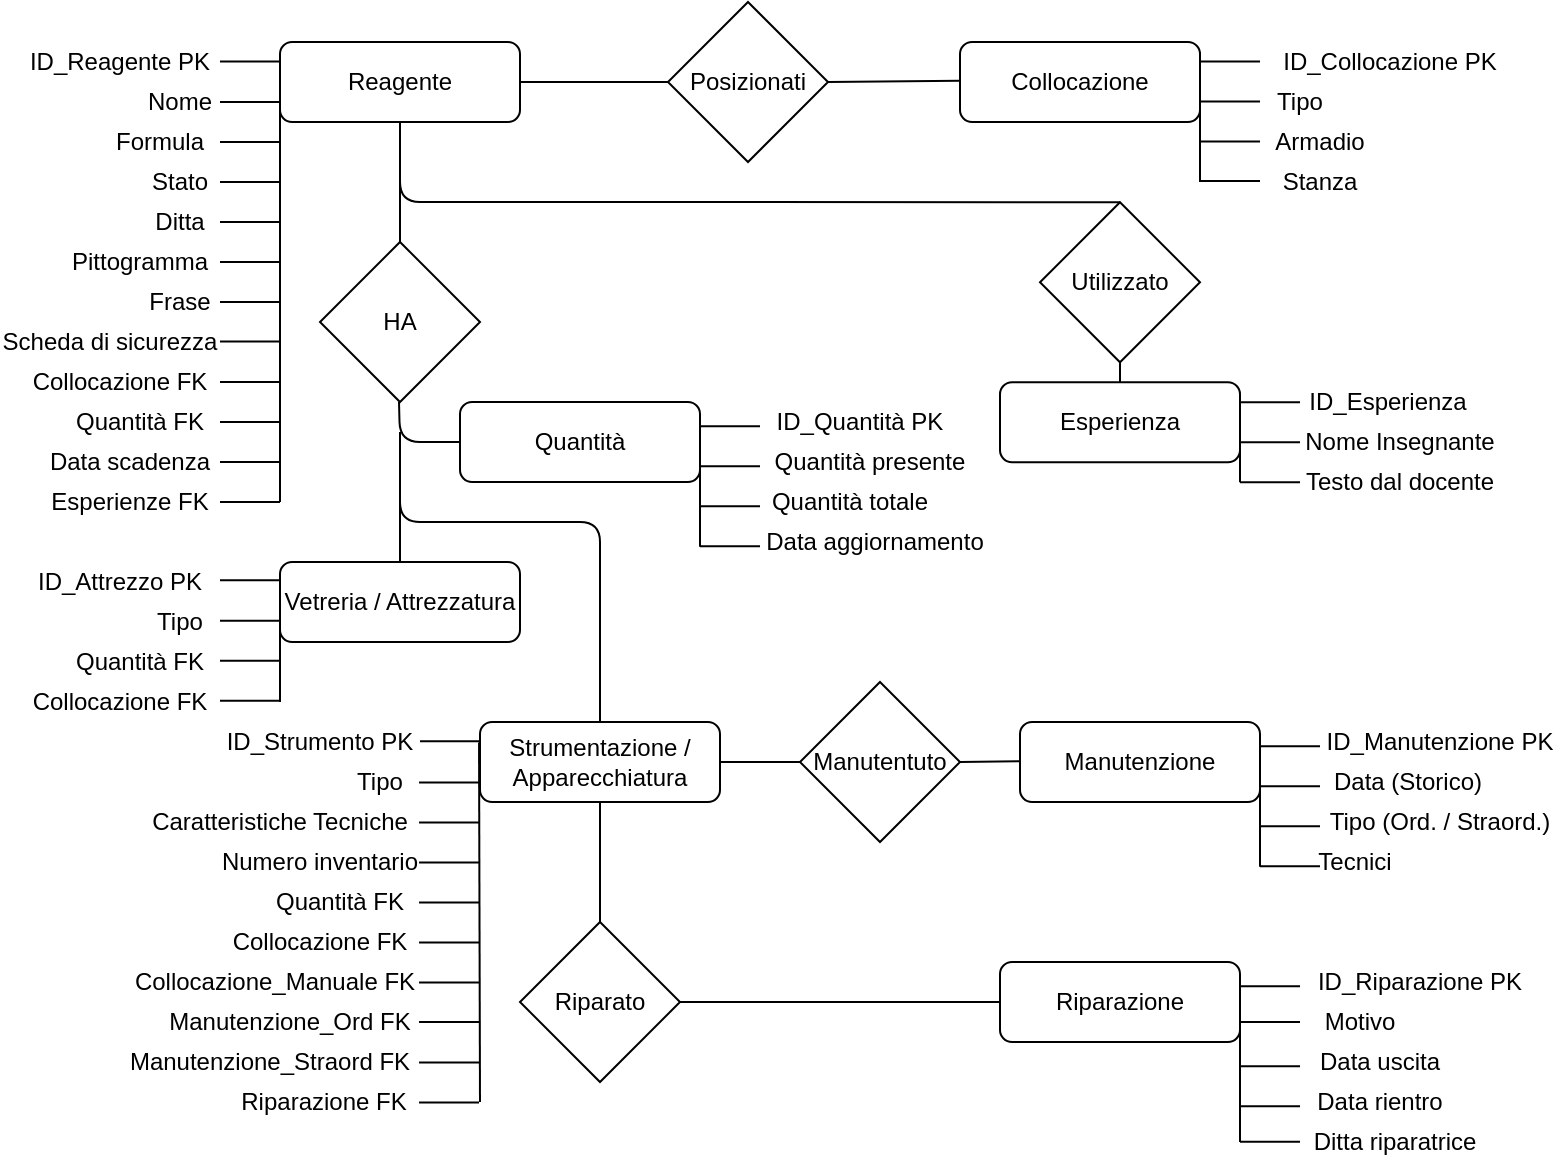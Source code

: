 <mxfile version="12.8.2" type="github">
  <diagram id="C5RBs43oDa-KdzZeNtuy" name="Page-1">
    <mxGraphModel dx="1185" dy="662" grid="1" gridSize="10" guides="1" tooltips="1" connect="1" arrows="1" fold="1" page="1" pageScale="1" pageWidth="827" pageHeight="1169" math="0" shadow="0">
      <root>
        <mxCell id="WIyWlLk6GJQsqaUBKTNV-0" />
        <mxCell id="WIyWlLk6GJQsqaUBKTNV-1" parent="WIyWlLk6GJQsqaUBKTNV-0" />
        <mxCell id="WIyWlLk6GJQsqaUBKTNV-3" value="Reagente" style="rounded=1;whiteSpace=wrap;html=1;fontSize=12;glass=0;strokeWidth=1;shadow=0;" parent="WIyWlLk6GJQsqaUBKTNV-1" vertex="1">
          <mxGeometry x="180" y="80" width="120" height="40" as="geometry" />
        </mxCell>
        <mxCell id="skLpnSM7gTjxSSLcL_gk-0" value="" style="endArrow=none;html=1;" edge="1" parent="WIyWlLk6GJQsqaUBKTNV-1">
          <mxGeometry width="50" height="50" relative="1" as="geometry">
            <mxPoint x="180" y="310" as="sourcePoint" />
            <mxPoint x="180" y="90" as="targetPoint" />
          </mxGeometry>
        </mxCell>
        <mxCell id="skLpnSM7gTjxSSLcL_gk-1" value="" style="endArrow=none;html=1;" edge="1" parent="WIyWlLk6GJQsqaUBKTNV-1">
          <mxGeometry width="50" height="50" relative="1" as="geometry">
            <mxPoint x="150" y="89.71" as="sourcePoint" />
            <mxPoint x="180" y="89.71" as="targetPoint" />
          </mxGeometry>
        </mxCell>
        <mxCell id="skLpnSM7gTjxSSLcL_gk-2" value="ID_Reagente PK" style="text;html=1;strokeColor=none;fillColor=none;align=center;verticalAlign=middle;whiteSpace=wrap;rounded=0;" vertex="1" parent="WIyWlLk6GJQsqaUBKTNV-1">
          <mxGeometry x="50" y="80" width="100" height="20" as="geometry" />
        </mxCell>
        <mxCell id="skLpnSM7gTjxSSLcL_gk-3" value="" style="endArrow=none;html=1;" edge="1" parent="WIyWlLk6GJQsqaUBKTNV-1">
          <mxGeometry width="50" height="50" relative="1" as="geometry">
            <mxPoint x="150" y="110.0" as="sourcePoint" />
            <mxPoint x="180" y="110.0" as="targetPoint" />
          </mxGeometry>
        </mxCell>
        <mxCell id="skLpnSM7gTjxSSLcL_gk-5" value="Nome" style="text;html=1;strokeColor=none;fillColor=none;align=center;verticalAlign=middle;whiteSpace=wrap;rounded=0;" vertex="1" parent="WIyWlLk6GJQsqaUBKTNV-1">
          <mxGeometry x="110" y="100" width="40" height="20" as="geometry" />
        </mxCell>
        <mxCell id="skLpnSM7gTjxSSLcL_gk-6" value="" style="endArrow=none;html=1;" edge="1" parent="WIyWlLk6GJQsqaUBKTNV-1">
          <mxGeometry width="50" height="50" relative="1" as="geometry">
            <mxPoint x="150" y="130" as="sourcePoint" />
            <mxPoint x="180" y="130" as="targetPoint" />
          </mxGeometry>
        </mxCell>
        <mxCell id="skLpnSM7gTjxSSLcL_gk-7" value="" style="endArrow=none;html=1;" edge="1" parent="WIyWlLk6GJQsqaUBKTNV-1">
          <mxGeometry width="50" height="50" relative="1" as="geometry">
            <mxPoint x="150" y="150" as="sourcePoint" />
            <mxPoint x="180" y="150" as="targetPoint" />
          </mxGeometry>
        </mxCell>
        <mxCell id="skLpnSM7gTjxSSLcL_gk-8" value="" style="endArrow=none;html=1;" edge="1" parent="WIyWlLk6GJQsqaUBKTNV-1">
          <mxGeometry width="50" height="50" relative="1" as="geometry">
            <mxPoint x="150" y="170" as="sourcePoint" />
            <mxPoint x="180" y="170" as="targetPoint" />
          </mxGeometry>
        </mxCell>
        <mxCell id="skLpnSM7gTjxSSLcL_gk-9" value="" style="endArrow=none;html=1;" edge="1" parent="WIyWlLk6GJQsqaUBKTNV-1">
          <mxGeometry width="50" height="50" relative="1" as="geometry">
            <mxPoint x="150" y="190" as="sourcePoint" />
            <mxPoint x="180" y="190" as="targetPoint" />
          </mxGeometry>
        </mxCell>
        <mxCell id="skLpnSM7gTjxSSLcL_gk-10" value="" style="endArrow=none;html=1;" edge="1" parent="WIyWlLk6GJQsqaUBKTNV-1">
          <mxGeometry width="50" height="50" relative="1" as="geometry">
            <mxPoint x="150" y="210" as="sourcePoint" />
            <mxPoint x="180" y="210" as="targetPoint" />
          </mxGeometry>
        </mxCell>
        <mxCell id="skLpnSM7gTjxSSLcL_gk-11" value="Formula" style="text;html=1;strokeColor=none;fillColor=none;align=center;verticalAlign=middle;whiteSpace=wrap;rounded=0;" vertex="1" parent="WIyWlLk6GJQsqaUBKTNV-1">
          <mxGeometry x="100" y="120" width="40" height="20" as="geometry" />
        </mxCell>
        <mxCell id="skLpnSM7gTjxSSLcL_gk-12" value="Stato" style="text;html=1;strokeColor=none;fillColor=none;align=center;verticalAlign=middle;whiteSpace=wrap;rounded=0;" vertex="1" parent="WIyWlLk6GJQsqaUBKTNV-1">
          <mxGeometry x="110" y="140" width="40" height="20" as="geometry" />
        </mxCell>
        <mxCell id="skLpnSM7gTjxSSLcL_gk-13" value="Ditta" style="text;html=1;strokeColor=none;fillColor=none;align=center;verticalAlign=middle;whiteSpace=wrap;rounded=0;" vertex="1" parent="WIyWlLk6GJQsqaUBKTNV-1">
          <mxGeometry x="110" y="160" width="40" height="20" as="geometry" />
        </mxCell>
        <mxCell id="skLpnSM7gTjxSSLcL_gk-14" value="Pittogramma" style="text;html=1;strokeColor=none;fillColor=none;align=center;verticalAlign=middle;whiteSpace=wrap;rounded=0;" vertex="1" parent="WIyWlLk6GJQsqaUBKTNV-1">
          <mxGeometry x="90" y="180" width="40" height="20" as="geometry" />
        </mxCell>
        <mxCell id="skLpnSM7gTjxSSLcL_gk-15" value="Frase" style="text;html=1;strokeColor=none;fillColor=none;align=center;verticalAlign=middle;whiteSpace=wrap;rounded=0;" vertex="1" parent="WIyWlLk6GJQsqaUBKTNV-1">
          <mxGeometry x="110" y="200" width="40" height="20" as="geometry" />
        </mxCell>
        <mxCell id="skLpnSM7gTjxSSLcL_gk-16" value="Scheda di sicurezza" style="text;html=1;strokeColor=none;fillColor=none;align=center;verticalAlign=middle;whiteSpace=wrap;rounded=0;" vertex="1" parent="WIyWlLk6GJQsqaUBKTNV-1">
          <mxGeometry x="40" y="220" width="110" height="20" as="geometry" />
        </mxCell>
        <mxCell id="skLpnSM7gTjxSSLcL_gk-17" value="" style="endArrow=none;html=1;" edge="1" parent="WIyWlLk6GJQsqaUBKTNV-1">
          <mxGeometry width="50" height="50" relative="1" as="geometry">
            <mxPoint x="150" y="229.71" as="sourcePoint" />
            <mxPoint x="180" y="229.71" as="targetPoint" />
          </mxGeometry>
        </mxCell>
        <mxCell id="skLpnSM7gTjxSSLcL_gk-18" value="" style="endArrow=none;html=1;" edge="1" parent="WIyWlLk6GJQsqaUBKTNV-1">
          <mxGeometry width="50" height="50" relative="1" as="geometry">
            <mxPoint x="150" y="250" as="sourcePoint" />
            <mxPoint x="180" y="250" as="targetPoint" />
          </mxGeometry>
        </mxCell>
        <mxCell id="skLpnSM7gTjxSSLcL_gk-19" value="" style="endArrow=none;html=1;" edge="1" parent="WIyWlLk6GJQsqaUBKTNV-1">
          <mxGeometry width="50" height="50" relative="1" as="geometry">
            <mxPoint x="150" y="270" as="sourcePoint" />
            <mxPoint x="180" y="270" as="targetPoint" />
          </mxGeometry>
        </mxCell>
        <mxCell id="skLpnSM7gTjxSSLcL_gk-20" value="" style="endArrow=none;html=1;" edge="1" parent="WIyWlLk6GJQsqaUBKTNV-1">
          <mxGeometry width="50" height="50" relative="1" as="geometry">
            <mxPoint x="150" y="290" as="sourcePoint" />
            <mxPoint x="180" y="290" as="targetPoint" />
          </mxGeometry>
        </mxCell>
        <mxCell id="skLpnSM7gTjxSSLcL_gk-21" value="" style="endArrow=none;html=1;" edge="1" parent="WIyWlLk6GJQsqaUBKTNV-1">
          <mxGeometry width="50" height="50" relative="1" as="geometry">
            <mxPoint x="150" y="310" as="sourcePoint" />
            <mxPoint x="180" y="310" as="targetPoint" />
          </mxGeometry>
        </mxCell>
        <mxCell id="skLpnSM7gTjxSSLcL_gk-22" value="Collocazione FK" style="text;html=1;strokeColor=none;fillColor=none;align=center;verticalAlign=middle;whiteSpace=wrap;rounded=0;" vertex="1" parent="WIyWlLk6GJQsqaUBKTNV-1">
          <mxGeometry x="55" y="240" width="90" height="20" as="geometry" />
        </mxCell>
        <mxCell id="skLpnSM7gTjxSSLcL_gk-23" value="Quantità FK" style="text;html=1;strokeColor=none;fillColor=none;align=center;verticalAlign=middle;whiteSpace=wrap;rounded=0;" vertex="1" parent="WIyWlLk6GJQsqaUBKTNV-1">
          <mxGeometry x="75" y="260" width="70" height="20" as="geometry" />
        </mxCell>
        <mxCell id="skLpnSM7gTjxSSLcL_gk-24" value="Data scadenza" style="text;html=1;strokeColor=none;fillColor=none;align=center;verticalAlign=middle;whiteSpace=wrap;rounded=0;" vertex="1" parent="WIyWlLk6GJQsqaUBKTNV-1">
          <mxGeometry x="60" y="280" width="90" height="20" as="geometry" />
        </mxCell>
        <mxCell id="skLpnSM7gTjxSSLcL_gk-25" value="Esperienze FK" style="text;html=1;strokeColor=none;fillColor=none;align=center;verticalAlign=middle;whiteSpace=wrap;rounded=0;" vertex="1" parent="WIyWlLk6GJQsqaUBKTNV-1">
          <mxGeometry x="60" y="300" width="90" height="20" as="geometry" />
        </mxCell>
        <mxCell id="skLpnSM7gTjxSSLcL_gk-26" value="Collocazione" style="rounded=1;whiteSpace=wrap;html=1;fontSize=12;glass=0;strokeWidth=1;shadow=0;" vertex="1" parent="WIyWlLk6GJQsqaUBKTNV-1">
          <mxGeometry x="520" y="80" width="120" height="40" as="geometry" />
        </mxCell>
        <mxCell id="skLpnSM7gTjxSSLcL_gk-27" value="" style="endArrow=none;html=1;" edge="1" parent="WIyWlLk6GJQsqaUBKTNV-1">
          <mxGeometry width="50" height="50" relative="1" as="geometry">
            <mxPoint x="640" y="89.71" as="sourcePoint" />
            <mxPoint x="670" y="89.71" as="targetPoint" />
          </mxGeometry>
        </mxCell>
        <mxCell id="skLpnSM7gTjxSSLcL_gk-28" value="" style="endArrow=none;html=1;" edge="1" parent="WIyWlLk6GJQsqaUBKTNV-1">
          <mxGeometry width="50" height="50" relative="1" as="geometry">
            <mxPoint x="640" y="109.71" as="sourcePoint" />
            <mxPoint x="670" y="109.71" as="targetPoint" />
          </mxGeometry>
        </mxCell>
        <mxCell id="skLpnSM7gTjxSSLcL_gk-29" value="" style="endArrow=none;html=1;" edge="1" parent="WIyWlLk6GJQsqaUBKTNV-1">
          <mxGeometry width="50" height="50" relative="1" as="geometry">
            <mxPoint x="640" y="129.71" as="sourcePoint" />
            <mxPoint x="670" y="129.71" as="targetPoint" />
          </mxGeometry>
        </mxCell>
        <mxCell id="skLpnSM7gTjxSSLcL_gk-30" value="" style="endArrow=none;html=1;" edge="1" parent="WIyWlLk6GJQsqaUBKTNV-1">
          <mxGeometry width="50" height="50" relative="1" as="geometry">
            <mxPoint x="640" y="150" as="sourcePoint" />
            <mxPoint x="640" y="85" as="targetPoint" />
          </mxGeometry>
        </mxCell>
        <mxCell id="skLpnSM7gTjxSSLcL_gk-31" value="ID_Collocazione PK" style="text;html=1;strokeColor=none;fillColor=none;align=center;verticalAlign=middle;whiteSpace=wrap;rounded=0;" vertex="1" parent="WIyWlLk6GJQsqaUBKTNV-1">
          <mxGeometry x="680" y="80" width="110" height="20" as="geometry" />
        </mxCell>
        <mxCell id="skLpnSM7gTjxSSLcL_gk-32" value="Tipo" style="text;html=1;strokeColor=none;fillColor=none;align=center;verticalAlign=middle;whiteSpace=wrap;rounded=0;" vertex="1" parent="WIyWlLk6GJQsqaUBKTNV-1">
          <mxGeometry x="670" y="100" width="40" height="20" as="geometry" />
        </mxCell>
        <mxCell id="skLpnSM7gTjxSSLcL_gk-33" value="Armadio" style="text;html=1;strokeColor=none;fillColor=none;align=center;verticalAlign=middle;whiteSpace=wrap;rounded=0;" vertex="1" parent="WIyWlLk6GJQsqaUBKTNV-1">
          <mxGeometry x="680" y="120" width="40" height="20" as="geometry" />
        </mxCell>
        <mxCell id="skLpnSM7gTjxSSLcL_gk-38" value="" style="endArrow=none;html=1;" edge="1" parent="WIyWlLk6GJQsqaUBKTNV-1">
          <mxGeometry width="50" height="50" relative="1" as="geometry">
            <mxPoint x="640" y="149.5" as="sourcePoint" />
            <mxPoint x="670" y="149.5" as="targetPoint" />
          </mxGeometry>
        </mxCell>
        <mxCell id="skLpnSM7gTjxSSLcL_gk-41" value="Stanza" style="text;html=1;strokeColor=none;fillColor=none;align=center;verticalAlign=middle;whiteSpace=wrap;rounded=0;" vertex="1" parent="WIyWlLk6GJQsqaUBKTNV-1">
          <mxGeometry x="680" y="140" width="40" height="20" as="geometry" />
        </mxCell>
        <mxCell id="skLpnSM7gTjxSSLcL_gk-42" value="Posizionati" style="rhombus;whiteSpace=wrap;html=1;" vertex="1" parent="WIyWlLk6GJQsqaUBKTNV-1">
          <mxGeometry x="374" y="60" width="80" height="80" as="geometry" />
        </mxCell>
        <mxCell id="skLpnSM7gTjxSSLcL_gk-43" value="" style="endArrow=none;html=1;exitX=1;exitY=0.5;exitDx=0;exitDy=0;" edge="1" parent="WIyWlLk6GJQsqaUBKTNV-1" source="WIyWlLk6GJQsqaUBKTNV-3">
          <mxGeometry width="50" height="50" relative="1" as="geometry">
            <mxPoint x="324" y="150" as="sourcePoint" />
            <mxPoint x="374" y="100" as="targetPoint" />
          </mxGeometry>
        </mxCell>
        <mxCell id="skLpnSM7gTjxSSLcL_gk-44" value="" style="endArrow=none;html=1;exitX=1;exitY=0.5;exitDx=0;exitDy=0;" edge="1" parent="WIyWlLk6GJQsqaUBKTNV-1" source="skLpnSM7gTjxSSLcL_gk-42">
          <mxGeometry width="50" height="50" relative="1" as="geometry">
            <mxPoint x="446" y="99.43" as="sourcePoint" />
            <mxPoint x="520" y="99.43" as="targetPoint" />
          </mxGeometry>
        </mxCell>
        <mxCell id="skLpnSM7gTjxSSLcL_gk-45" value="Esperienza" style="rounded=1;whiteSpace=wrap;html=1;fontSize=12;glass=0;strokeWidth=1;shadow=0;" vertex="1" parent="WIyWlLk6GJQsqaUBKTNV-1">
          <mxGeometry x="540" y="250.14" width="120" height="40" as="geometry" />
        </mxCell>
        <mxCell id="skLpnSM7gTjxSSLcL_gk-46" value="" style="endArrow=none;html=1;" edge="1" parent="WIyWlLk6GJQsqaUBKTNV-1">
          <mxGeometry width="50" height="50" relative="1" as="geometry">
            <mxPoint x="660" y="300.14" as="sourcePoint" />
            <mxPoint x="660" y="260.14" as="targetPoint" />
          </mxGeometry>
        </mxCell>
        <mxCell id="skLpnSM7gTjxSSLcL_gk-47" value="ID_Esperienza" style="text;html=1;strokeColor=none;fillColor=none;align=center;verticalAlign=middle;whiteSpace=wrap;rounded=0;" vertex="1" parent="WIyWlLk6GJQsqaUBKTNV-1">
          <mxGeometry x="714" y="250.14" width="40" height="20" as="geometry" />
        </mxCell>
        <mxCell id="skLpnSM7gTjxSSLcL_gk-48" value="" style="endArrow=none;html=1;" edge="1" parent="WIyWlLk6GJQsqaUBKTNV-1">
          <mxGeometry width="50" height="50" relative="1" as="geometry">
            <mxPoint x="660" y="260.14" as="sourcePoint" />
            <mxPoint x="690" y="260.14" as="targetPoint" />
          </mxGeometry>
        </mxCell>
        <mxCell id="skLpnSM7gTjxSSLcL_gk-49" value="" style="endArrow=none;html=1;" edge="1" parent="WIyWlLk6GJQsqaUBKTNV-1">
          <mxGeometry width="50" height="50" relative="1" as="geometry">
            <mxPoint x="660" y="280.14" as="sourcePoint" />
            <mxPoint x="690" y="280.14" as="targetPoint" />
          </mxGeometry>
        </mxCell>
        <mxCell id="skLpnSM7gTjxSSLcL_gk-50" value="" style="endArrow=none;html=1;" edge="1" parent="WIyWlLk6GJQsqaUBKTNV-1">
          <mxGeometry width="50" height="50" relative="1" as="geometry">
            <mxPoint x="660" y="300.14" as="sourcePoint" />
            <mxPoint x="690" y="300.14" as="targetPoint" />
          </mxGeometry>
        </mxCell>
        <mxCell id="skLpnSM7gTjxSSLcL_gk-51" value="Nome Insegnante" style="text;html=1;strokeColor=none;fillColor=none;align=center;verticalAlign=middle;whiteSpace=wrap;rounded=0;" vertex="1" parent="WIyWlLk6GJQsqaUBKTNV-1">
          <mxGeometry x="690" y="270.14" width="100" height="20" as="geometry" />
        </mxCell>
        <mxCell id="skLpnSM7gTjxSSLcL_gk-52" value="Testo dal docente" style="text;html=1;strokeColor=none;fillColor=none;align=center;verticalAlign=middle;whiteSpace=wrap;rounded=0;" vertex="1" parent="WIyWlLk6GJQsqaUBKTNV-1">
          <mxGeometry x="690" y="290.14" width="100" height="20" as="geometry" />
        </mxCell>
        <mxCell id="skLpnSM7gTjxSSLcL_gk-53" value="Utilizzato" style="rhombus;whiteSpace=wrap;html=1;" vertex="1" parent="WIyWlLk6GJQsqaUBKTNV-1">
          <mxGeometry x="560" y="160.14" width="80" height="80" as="geometry" />
        </mxCell>
        <mxCell id="skLpnSM7gTjxSSLcL_gk-54" value="" style="endArrow=none;html=1;entryX=0.5;entryY=1;entryDx=0;entryDy=0;exitX=0.5;exitY=0;exitDx=0;exitDy=0;" edge="1" parent="WIyWlLk6GJQsqaUBKTNV-1" source="skLpnSM7gTjxSSLcL_gk-53" target="WIyWlLk6GJQsqaUBKTNV-3">
          <mxGeometry width="50" height="50" relative="1" as="geometry">
            <mxPoint x="280" y="190" as="sourcePoint" />
            <mxPoint x="330" y="140" as="targetPoint" />
            <Array as="points">
              <mxPoint x="280" y="160" />
              <mxPoint x="240" y="160" />
              <mxPoint x="240" y="140" />
            </Array>
          </mxGeometry>
        </mxCell>
        <mxCell id="skLpnSM7gTjxSSLcL_gk-56" value="" style="endArrow=none;html=1;exitX=0.5;exitY=0;exitDx=0;exitDy=0;" edge="1" parent="WIyWlLk6GJQsqaUBKTNV-1" source="skLpnSM7gTjxSSLcL_gk-45">
          <mxGeometry width="50" height="50" relative="1" as="geometry">
            <mxPoint x="550" y="290.14" as="sourcePoint" />
            <mxPoint x="600" y="240.14" as="targetPoint" />
            <Array as="points" />
          </mxGeometry>
        </mxCell>
        <mxCell id="skLpnSM7gTjxSSLcL_gk-59" value="Vetreria / Attrezzatura" style="rounded=1;whiteSpace=wrap;html=1;fontSize=12;glass=0;strokeWidth=1;shadow=0;" vertex="1" parent="WIyWlLk6GJQsqaUBKTNV-1">
          <mxGeometry x="180" y="340" width="120" height="40" as="geometry" />
        </mxCell>
        <mxCell id="skLpnSM7gTjxSSLcL_gk-67" value="Quantità" style="rounded=1;whiteSpace=wrap;html=1;fontSize=12;glass=0;strokeWidth=1;shadow=0;" vertex="1" parent="WIyWlLk6GJQsqaUBKTNV-1">
          <mxGeometry x="270" y="260" width="120" height="40" as="geometry" />
        </mxCell>
        <mxCell id="skLpnSM7gTjxSSLcL_gk-69" value="ID_Quantità PK" style="text;html=1;strokeColor=none;fillColor=none;align=center;verticalAlign=middle;whiteSpace=wrap;rounded=0;" vertex="1" parent="WIyWlLk6GJQsqaUBKTNV-1">
          <mxGeometry x="420" y="260" width="100" height="20" as="geometry" />
        </mxCell>
        <mxCell id="skLpnSM7gTjxSSLcL_gk-70" value="" style="endArrow=none;html=1;" edge="1" parent="WIyWlLk6GJQsqaUBKTNV-1">
          <mxGeometry width="50" height="50" relative="1" as="geometry">
            <mxPoint x="390" y="272.07" as="sourcePoint" />
            <mxPoint x="420" y="272.07" as="targetPoint" />
          </mxGeometry>
        </mxCell>
        <mxCell id="skLpnSM7gTjxSSLcL_gk-71" value="" style="endArrow=none;html=1;" edge="1" parent="WIyWlLk6GJQsqaUBKTNV-1">
          <mxGeometry width="50" height="50" relative="1" as="geometry">
            <mxPoint x="390" y="292.07" as="sourcePoint" />
            <mxPoint x="420" y="292.07" as="targetPoint" />
          </mxGeometry>
        </mxCell>
        <mxCell id="skLpnSM7gTjxSSLcL_gk-72" value="" style="endArrow=none;html=1;" edge="1" parent="WIyWlLk6GJQsqaUBKTNV-1">
          <mxGeometry width="50" height="50" relative="1" as="geometry">
            <mxPoint x="390" y="312.07" as="sourcePoint" />
            <mxPoint x="420" y="312.07" as="targetPoint" />
          </mxGeometry>
        </mxCell>
        <mxCell id="skLpnSM7gTjxSSLcL_gk-73" value="" style="endArrow=none;html=1;" edge="1" parent="WIyWlLk6GJQsqaUBKTNV-1">
          <mxGeometry width="50" height="50" relative="1" as="geometry">
            <mxPoint x="390" y="332.36" as="sourcePoint" />
            <mxPoint x="390" y="267.36" as="targetPoint" />
          </mxGeometry>
        </mxCell>
        <mxCell id="skLpnSM7gTjxSSLcL_gk-74" value="" style="endArrow=none;html=1;" edge="1" parent="WIyWlLk6GJQsqaUBKTNV-1">
          <mxGeometry width="50" height="50" relative="1" as="geometry">
            <mxPoint x="390" y="332.07" as="sourcePoint" />
            <mxPoint x="420" y="332.07" as="targetPoint" />
          </mxGeometry>
        </mxCell>
        <mxCell id="skLpnSM7gTjxSSLcL_gk-75" value="Quantità presente" style="text;html=1;strokeColor=none;fillColor=none;align=center;verticalAlign=middle;whiteSpace=wrap;rounded=0;" vertex="1" parent="WIyWlLk6GJQsqaUBKTNV-1">
          <mxGeometry x="420" y="280" width="110" height="20" as="geometry" />
        </mxCell>
        <mxCell id="skLpnSM7gTjxSSLcL_gk-76" value="Quantità totale" style="text;html=1;strokeColor=none;fillColor=none;align=center;verticalAlign=middle;whiteSpace=wrap;rounded=0;" vertex="1" parent="WIyWlLk6GJQsqaUBKTNV-1">
          <mxGeometry x="420" y="300" width="90" height="20" as="geometry" />
        </mxCell>
        <mxCell id="skLpnSM7gTjxSSLcL_gk-78" value="Data aggiornamento" style="text;html=1;strokeColor=none;fillColor=none;align=center;verticalAlign=middle;whiteSpace=wrap;rounded=0;" vertex="1" parent="WIyWlLk6GJQsqaUBKTNV-1">
          <mxGeometry x="420" y="320" width="115" height="20" as="geometry" />
        </mxCell>
        <mxCell id="skLpnSM7gTjxSSLcL_gk-60" value="ID_Attrezzo PK" style="text;html=1;strokeColor=none;fillColor=none;align=center;verticalAlign=middle;whiteSpace=wrap;rounded=0;" vertex="1" parent="WIyWlLk6GJQsqaUBKTNV-1">
          <mxGeometry x="55" y="340" width="90" height="20" as="geometry" />
        </mxCell>
        <mxCell id="skLpnSM7gTjxSSLcL_gk-66" value="Tipo" style="text;html=1;strokeColor=none;fillColor=none;align=center;verticalAlign=middle;whiteSpace=wrap;rounded=0;" vertex="1" parent="WIyWlLk6GJQsqaUBKTNV-1">
          <mxGeometry x="110" y="360" width="40" height="20" as="geometry" />
        </mxCell>
        <mxCell id="skLpnSM7gTjxSSLcL_gk-80" value="Quantità FK" style="text;html=1;strokeColor=none;fillColor=none;align=center;verticalAlign=middle;whiteSpace=wrap;rounded=0;" vertex="1" parent="WIyWlLk6GJQsqaUBKTNV-1">
          <mxGeometry x="75" y="380" width="70" height="20" as="geometry" />
        </mxCell>
        <mxCell id="skLpnSM7gTjxSSLcL_gk-81" value="Collocazione FK" style="text;html=1;strokeColor=none;fillColor=none;align=center;verticalAlign=middle;whiteSpace=wrap;rounded=0;" vertex="1" parent="WIyWlLk6GJQsqaUBKTNV-1">
          <mxGeometry x="55" y="400" width="90" height="20" as="geometry" />
        </mxCell>
        <mxCell id="skLpnSM7gTjxSSLcL_gk-99" value="" style="endArrow=none;html=1;" edge="1" parent="WIyWlLk6GJQsqaUBKTNV-1">
          <mxGeometry width="50" height="50" relative="1" as="geometry">
            <mxPoint x="150" y="349.14" as="sourcePoint" />
            <mxPoint x="180" y="349.14" as="targetPoint" />
          </mxGeometry>
        </mxCell>
        <mxCell id="skLpnSM7gTjxSSLcL_gk-100" value="" style="endArrow=none;html=1;" edge="1" parent="WIyWlLk6GJQsqaUBKTNV-1">
          <mxGeometry width="50" height="50" relative="1" as="geometry">
            <mxPoint x="150" y="369.43" as="sourcePoint" />
            <mxPoint x="180" y="369.43" as="targetPoint" />
          </mxGeometry>
        </mxCell>
        <mxCell id="skLpnSM7gTjxSSLcL_gk-101" value="" style="endArrow=none;html=1;" edge="1" parent="WIyWlLk6GJQsqaUBKTNV-1">
          <mxGeometry width="50" height="50" relative="1" as="geometry">
            <mxPoint x="150" y="389.43" as="sourcePoint" />
            <mxPoint x="180" y="389.43" as="targetPoint" />
          </mxGeometry>
        </mxCell>
        <mxCell id="skLpnSM7gTjxSSLcL_gk-102" value="" style="endArrow=none;html=1;" edge="1" parent="WIyWlLk6GJQsqaUBKTNV-1">
          <mxGeometry width="50" height="50" relative="1" as="geometry">
            <mxPoint x="150" y="409.43" as="sourcePoint" />
            <mxPoint x="180" y="409.43" as="targetPoint" />
          </mxGeometry>
        </mxCell>
        <mxCell id="skLpnSM7gTjxSSLcL_gk-103" value="" style="endArrow=none;html=1;entryX=0;entryY=0.25;entryDx=0;entryDy=0;" edge="1" parent="WIyWlLk6GJQsqaUBKTNV-1" target="skLpnSM7gTjxSSLcL_gk-59">
          <mxGeometry width="50" height="50" relative="1" as="geometry">
            <mxPoint x="180" y="410" as="sourcePoint" />
            <mxPoint x="240" y="390" as="targetPoint" />
          </mxGeometry>
        </mxCell>
        <mxCell id="skLpnSM7gTjxSSLcL_gk-106" value="" style="endArrow=none;html=1;exitX=0.5;exitY=1;exitDx=0;exitDy=0;" edge="1" parent="WIyWlLk6GJQsqaUBKTNV-1" source="WIyWlLk6GJQsqaUBKTNV-3" target="skLpnSM7gTjxSSLcL_gk-107">
          <mxGeometry width="50" height="50" relative="1" as="geometry">
            <mxPoint x="510" y="415" as="sourcePoint" />
            <mxPoint x="560" y="365" as="targetPoint" />
          </mxGeometry>
        </mxCell>
        <mxCell id="skLpnSM7gTjxSSLcL_gk-107" value="HA" style="rhombus;whiteSpace=wrap;html=1;" vertex="1" parent="WIyWlLk6GJQsqaUBKTNV-1">
          <mxGeometry x="200" y="180" width="80" height="80" as="geometry" />
        </mxCell>
        <mxCell id="skLpnSM7gTjxSSLcL_gk-108" value="" style="endArrow=none;html=1;exitX=0.5;exitY=1;exitDx=0;exitDy=0;entryX=0;entryY=0.5;entryDx=0;entryDy=0;" edge="1" parent="WIyWlLk6GJQsqaUBKTNV-1" target="skLpnSM7gTjxSSLcL_gk-67">
          <mxGeometry width="50" height="50" relative="1" as="geometry">
            <mxPoint x="239.5" y="260" as="sourcePoint" />
            <mxPoint x="240" y="320" as="targetPoint" />
            <Array as="points">
              <mxPoint x="240" y="280" />
            </Array>
          </mxGeometry>
        </mxCell>
        <mxCell id="skLpnSM7gTjxSSLcL_gk-111" value="" style="endArrow=none;html=1;exitX=0.5;exitY=0;exitDx=0;exitDy=0;" edge="1" parent="WIyWlLk6GJQsqaUBKTNV-1" source="skLpnSM7gTjxSSLcL_gk-59">
          <mxGeometry width="50" height="50" relative="1" as="geometry">
            <mxPoint x="190" y="325" as="sourcePoint" />
            <mxPoint x="240" y="275" as="targetPoint" />
          </mxGeometry>
        </mxCell>
        <mxCell id="skLpnSM7gTjxSSLcL_gk-112" value="Strumentazione / Apparecchiatura" style="rounded=1;whiteSpace=wrap;html=1;fontSize=12;glass=0;strokeWidth=1;shadow=0;" vertex="1" parent="WIyWlLk6GJQsqaUBKTNV-1">
          <mxGeometry x="280" y="420" width="120" height="40" as="geometry" />
        </mxCell>
        <mxCell id="skLpnSM7gTjxSSLcL_gk-113" value="ID_Strumento PK" style="text;html=1;strokeColor=none;fillColor=none;align=center;verticalAlign=middle;whiteSpace=wrap;rounded=0;" vertex="1" parent="WIyWlLk6GJQsqaUBKTNV-1">
          <mxGeometry x="150" y="420" width="100" height="20" as="geometry" />
        </mxCell>
        <mxCell id="skLpnSM7gTjxSSLcL_gk-127" value="" style="endArrow=none;html=1;" edge="1" parent="WIyWlLk6GJQsqaUBKTNV-1">
          <mxGeometry width="50" height="50" relative="1" as="geometry">
            <mxPoint x="280" y="610" as="sourcePoint" />
            <mxPoint x="279.52" y="430.29" as="targetPoint" />
          </mxGeometry>
        </mxCell>
        <mxCell id="skLpnSM7gTjxSSLcL_gk-128" value="" style="endArrow=none;html=1;" edge="1" parent="WIyWlLk6GJQsqaUBKTNV-1">
          <mxGeometry width="50" height="50" relative="1" as="geometry">
            <mxPoint x="250.0" y="429.66" as="sourcePoint" />
            <mxPoint x="280" y="429.66" as="targetPoint" />
          </mxGeometry>
        </mxCell>
        <mxCell id="skLpnSM7gTjxSSLcL_gk-129" value="" style="endArrow=none;html=1;" edge="1" parent="WIyWlLk6GJQsqaUBKTNV-1">
          <mxGeometry width="50" height="50" relative="1" as="geometry">
            <mxPoint x="249.52" y="450.29" as="sourcePoint" />
            <mxPoint x="279.52" y="450.29" as="targetPoint" />
          </mxGeometry>
        </mxCell>
        <mxCell id="skLpnSM7gTjxSSLcL_gk-130" value="" style="endArrow=none;html=1;" edge="1" parent="WIyWlLk6GJQsqaUBKTNV-1">
          <mxGeometry width="50" height="50" relative="1" as="geometry">
            <mxPoint x="249.52" y="470.29" as="sourcePoint" />
            <mxPoint x="279.52" y="470.29" as="targetPoint" />
          </mxGeometry>
        </mxCell>
        <mxCell id="skLpnSM7gTjxSSLcL_gk-131" value="" style="endArrow=none;html=1;" edge="1" parent="WIyWlLk6GJQsqaUBKTNV-1">
          <mxGeometry width="50" height="50" relative="1" as="geometry">
            <mxPoint x="249.52" y="490.29" as="sourcePoint" />
            <mxPoint x="279.52" y="490.29" as="targetPoint" />
          </mxGeometry>
        </mxCell>
        <mxCell id="skLpnSM7gTjxSSLcL_gk-132" value="" style="endArrow=none;html=1;" edge="1" parent="WIyWlLk6GJQsqaUBKTNV-1">
          <mxGeometry width="50" height="50" relative="1" as="geometry">
            <mxPoint x="249.52" y="510.29" as="sourcePoint" />
            <mxPoint x="279.52" y="510.29" as="targetPoint" />
          </mxGeometry>
        </mxCell>
        <mxCell id="skLpnSM7gTjxSSLcL_gk-133" value="" style="endArrow=none;html=1;" edge="1" parent="WIyWlLk6GJQsqaUBKTNV-1">
          <mxGeometry width="50" height="50" relative="1" as="geometry">
            <mxPoint x="249.52" y="530.29" as="sourcePoint" />
            <mxPoint x="279.52" y="530.29" as="targetPoint" />
          </mxGeometry>
        </mxCell>
        <mxCell id="skLpnSM7gTjxSSLcL_gk-134" value="" style="endArrow=none;html=1;" edge="1" parent="WIyWlLk6GJQsqaUBKTNV-1">
          <mxGeometry width="50" height="50" relative="1" as="geometry">
            <mxPoint x="249.52" y="550.29" as="sourcePoint" />
            <mxPoint x="279.52" y="550.29" as="targetPoint" />
          </mxGeometry>
        </mxCell>
        <mxCell id="skLpnSM7gTjxSSLcL_gk-135" value="" style="endArrow=none;html=1;" edge="1" parent="WIyWlLk6GJQsqaUBKTNV-1">
          <mxGeometry width="50" height="50" relative="1" as="geometry">
            <mxPoint x="249.52" y="570" as="sourcePoint" />
            <mxPoint x="279.52" y="570" as="targetPoint" />
          </mxGeometry>
        </mxCell>
        <mxCell id="skLpnSM7gTjxSSLcL_gk-136" value="" style="endArrow=none;html=1;" edge="1" parent="WIyWlLk6GJQsqaUBKTNV-1">
          <mxGeometry width="50" height="50" relative="1" as="geometry">
            <mxPoint x="249.52" y="590.29" as="sourcePoint" />
            <mxPoint x="279.52" y="590.29" as="targetPoint" />
          </mxGeometry>
        </mxCell>
        <mxCell id="skLpnSM7gTjxSSLcL_gk-137" value="" style="endArrow=none;html=1;" edge="1" parent="WIyWlLk6GJQsqaUBKTNV-1">
          <mxGeometry width="50" height="50" relative="1" as="geometry">
            <mxPoint x="249.52" y="610.29" as="sourcePoint" />
            <mxPoint x="279.52" y="610.29" as="targetPoint" />
          </mxGeometry>
        </mxCell>
        <mxCell id="skLpnSM7gTjxSSLcL_gk-140" value="Tipo" style="text;html=1;strokeColor=none;fillColor=none;align=center;verticalAlign=middle;whiteSpace=wrap;rounded=0;" vertex="1" parent="WIyWlLk6GJQsqaUBKTNV-1">
          <mxGeometry x="210" y="440" width="40" height="20" as="geometry" />
        </mxCell>
        <mxCell id="skLpnSM7gTjxSSLcL_gk-141" value="Caratteristiche Tecniche" style="text;html=1;strokeColor=none;fillColor=none;align=center;verticalAlign=middle;whiteSpace=wrap;rounded=0;" vertex="1" parent="WIyWlLk6GJQsqaUBKTNV-1">
          <mxGeometry x="110" y="460" width="140" height="20" as="geometry" />
        </mxCell>
        <mxCell id="skLpnSM7gTjxSSLcL_gk-142" value="Numero inventario" style="text;html=1;strokeColor=none;fillColor=none;align=center;verticalAlign=middle;whiteSpace=wrap;rounded=0;" vertex="1" parent="WIyWlLk6GJQsqaUBKTNV-1">
          <mxGeometry x="140" y="480" width="120" height="20" as="geometry" />
        </mxCell>
        <mxCell id="skLpnSM7gTjxSSLcL_gk-143" value="Quantità FK" style="text;html=1;strokeColor=none;fillColor=none;align=center;verticalAlign=middle;whiteSpace=wrap;rounded=0;" vertex="1" parent="WIyWlLk6GJQsqaUBKTNV-1">
          <mxGeometry x="170" y="500" width="80" height="20" as="geometry" />
        </mxCell>
        <mxCell id="skLpnSM7gTjxSSLcL_gk-145" value="Collocazione FK" style="text;html=1;strokeColor=none;fillColor=none;align=center;verticalAlign=middle;whiteSpace=wrap;rounded=0;" vertex="1" parent="WIyWlLk6GJQsqaUBKTNV-1">
          <mxGeometry x="155" y="520" width="90" height="20" as="geometry" />
        </mxCell>
        <mxCell id="skLpnSM7gTjxSSLcL_gk-146" value="Collocazione_Manuale FK" style="text;html=1;strokeColor=none;fillColor=none;align=center;verticalAlign=middle;whiteSpace=wrap;rounded=0;" vertex="1" parent="WIyWlLk6GJQsqaUBKTNV-1">
          <mxGeometry x="105" y="540" width="145" height="20" as="geometry" />
        </mxCell>
        <mxCell id="skLpnSM7gTjxSSLcL_gk-147" value="Manutenzione" style="rounded=1;whiteSpace=wrap;html=1;fontSize=12;glass=0;strokeWidth=1;shadow=0;" vertex="1" parent="WIyWlLk6GJQsqaUBKTNV-1">
          <mxGeometry x="550" y="420" width="120" height="40" as="geometry" />
        </mxCell>
        <mxCell id="skLpnSM7gTjxSSLcL_gk-148" value="ID_Manutenzione PK" style="text;html=1;strokeColor=none;fillColor=none;align=center;verticalAlign=middle;whiteSpace=wrap;rounded=0;" vertex="1" parent="WIyWlLk6GJQsqaUBKTNV-1">
          <mxGeometry x="700" y="420" width="120" height="20" as="geometry" />
        </mxCell>
        <mxCell id="skLpnSM7gTjxSSLcL_gk-149" value="" style="endArrow=none;html=1;" edge="1" parent="WIyWlLk6GJQsqaUBKTNV-1">
          <mxGeometry width="50" height="50" relative="1" as="geometry">
            <mxPoint x="670" y="432.07" as="sourcePoint" />
            <mxPoint x="700" y="432.07" as="targetPoint" />
          </mxGeometry>
        </mxCell>
        <mxCell id="skLpnSM7gTjxSSLcL_gk-150" value="" style="endArrow=none;html=1;" edge="1" parent="WIyWlLk6GJQsqaUBKTNV-1">
          <mxGeometry width="50" height="50" relative="1" as="geometry">
            <mxPoint x="670" y="452.07" as="sourcePoint" />
            <mxPoint x="700" y="452.07" as="targetPoint" />
          </mxGeometry>
        </mxCell>
        <mxCell id="skLpnSM7gTjxSSLcL_gk-151" value="" style="endArrow=none;html=1;" edge="1" parent="WIyWlLk6GJQsqaUBKTNV-1">
          <mxGeometry width="50" height="50" relative="1" as="geometry">
            <mxPoint x="670" y="472.07" as="sourcePoint" />
            <mxPoint x="700" y="472.07" as="targetPoint" />
          </mxGeometry>
        </mxCell>
        <mxCell id="skLpnSM7gTjxSSLcL_gk-152" value="" style="endArrow=none;html=1;" edge="1" parent="WIyWlLk6GJQsqaUBKTNV-1">
          <mxGeometry width="50" height="50" relative="1" as="geometry">
            <mxPoint x="670" y="492.36" as="sourcePoint" />
            <mxPoint x="670" y="427.36" as="targetPoint" />
          </mxGeometry>
        </mxCell>
        <mxCell id="skLpnSM7gTjxSSLcL_gk-153" value="" style="endArrow=none;html=1;" edge="1" parent="WIyWlLk6GJQsqaUBKTNV-1">
          <mxGeometry width="50" height="50" relative="1" as="geometry">
            <mxPoint x="670" y="492.07" as="sourcePoint" />
            <mxPoint x="700" y="492.07" as="targetPoint" />
          </mxGeometry>
        </mxCell>
        <mxCell id="skLpnSM7gTjxSSLcL_gk-154" value="Data (Storico)" style="text;html=1;strokeColor=none;fillColor=none;align=center;verticalAlign=middle;whiteSpace=wrap;rounded=0;" vertex="1" parent="WIyWlLk6GJQsqaUBKTNV-1">
          <mxGeometry x="689" y="440" width="110" height="20" as="geometry" />
        </mxCell>
        <mxCell id="skLpnSM7gTjxSSLcL_gk-155" value="Tipo (Ord. / Straord.)" style="text;html=1;strokeColor=none;fillColor=none;align=center;verticalAlign=middle;whiteSpace=wrap;rounded=0;" vertex="1" parent="WIyWlLk6GJQsqaUBKTNV-1">
          <mxGeometry x="700" y="460" width="120" height="20" as="geometry" />
        </mxCell>
        <mxCell id="skLpnSM7gTjxSSLcL_gk-156" value="Tecnici" style="text;html=1;strokeColor=none;fillColor=none;align=center;verticalAlign=middle;whiteSpace=wrap;rounded=0;" vertex="1" parent="WIyWlLk6GJQsqaUBKTNV-1">
          <mxGeometry x="660" y="480" width="115" height="20" as="geometry" />
        </mxCell>
        <mxCell id="skLpnSM7gTjxSSLcL_gk-159" value="Manutenzione_Ord FK" style="text;html=1;strokeColor=none;fillColor=none;align=center;verticalAlign=middle;whiteSpace=wrap;rounded=0;" vertex="1" parent="WIyWlLk6GJQsqaUBKTNV-1">
          <mxGeometry x="120" y="560" width="130" height="20" as="geometry" />
        </mxCell>
        <mxCell id="skLpnSM7gTjxSSLcL_gk-160" value="Manutenzione_Straord FK" style="text;html=1;strokeColor=none;fillColor=none;align=center;verticalAlign=middle;whiteSpace=wrap;rounded=0;" vertex="1" parent="WIyWlLk6GJQsqaUBKTNV-1">
          <mxGeometry x="100" y="580" width="150" height="20" as="geometry" />
        </mxCell>
        <mxCell id="skLpnSM7gTjxSSLcL_gk-161" value="Riparazione FK" style="text;html=1;strokeColor=none;fillColor=none;align=center;verticalAlign=middle;whiteSpace=wrap;rounded=0;" vertex="1" parent="WIyWlLk6GJQsqaUBKTNV-1">
          <mxGeometry x="159" y="600" width="86" height="20" as="geometry" />
        </mxCell>
        <mxCell id="skLpnSM7gTjxSSLcL_gk-162" value="" style="endArrow=none;html=1;exitX=0.5;exitY=0;exitDx=0;exitDy=0;" edge="1" parent="WIyWlLk6GJQsqaUBKTNV-1" source="skLpnSM7gTjxSSLcL_gk-112">
          <mxGeometry width="50" height="50" relative="1" as="geometry">
            <mxPoint x="320" y="410" as="sourcePoint" />
            <mxPoint x="240" y="280" as="targetPoint" />
            <Array as="points">
              <mxPoint x="340" y="320" />
              <mxPoint x="240" y="320" />
            </Array>
          </mxGeometry>
        </mxCell>
        <mxCell id="skLpnSM7gTjxSSLcL_gk-164" value="Riparazione" style="rounded=1;whiteSpace=wrap;html=1;fontSize=12;glass=0;strokeWidth=1;shadow=0;" vertex="1" parent="WIyWlLk6GJQsqaUBKTNV-1">
          <mxGeometry x="540" y="540" width="120" height="40" as="geometry" />
        </mxCell>
        <mxCell id="skLpnSM7gTjxSSLcL_gk-165" value="ID_Riparazione PK" style="text;html=1;strokeColor=none;fillColor=none;align=center;verticalAlign=middle;whiteSpace=wrap;rounded=0;" vertex="1" parent="WIyWlLk6GJQsqaUBKTNV-1">
          <mxGeometry x="690" y="540" width="120" height="20" as="geometry" />
        </mxCell>
        <mxCell id="skLpnSM7gTjxSSLcL_gk-166" value="" style="endArrow=none;html=1;" edge="1" parent="WIyWlLk6GJQsqaUBKTNV-1">
          <mxGeometry width="50" height="50" relative="1" as="geometry">
            <mxPoint x="660" y="552.07" as="sourcePoint" />
            <mxPoint x="690" y="552.07" as="targetPoint" />
          </mxGeometry>
        </mxCell>
        <mxCell id="skLpnSM7gTjxSSLcL_gk-167" value="" style="endArrow=none;html=1;" edge="1" parent="WIyWlLk6GJQsqaUBKTNV-1">
          <mxGeometry width="50" height="50" relative="1" as="geometry">
            <mxPoint x="660" y="592.07" as="sourcePoint" />
            <mxPoint x="690" y="592.07" as="targetPoint" />
          </mxGeometry>
        </mxCell>
        <mxCell id="skLpnSM7gTjxSSLcL_gk-168" value="" style="endArrow=none;html=1;" edge="1" parent="WIyWlLk6GJQsqaUBKTNV-1">
          <mxGeometry width="50" height="50" relative="1" as="geometry">
            <mxPoint x="660" y="612.07" as="sourcePoint" />
            <mxPoint x="690" y="612.07" as="targetPoint" />
          </mxGeometry>
        </mxCell>
        <mxCell id="skLpnSM7gTjxSSLcL_gk-169" value="" style="endArrow=none;html=1;" edge="1" parent="WIyWlLk6GJQsqaUBKTNV-1">
          <mxGeometry width="50" height="50" relative="1" as="geometry">
            <mxPoint x="660" y="630" as="sourcePoint" />
            <mxPoint x="660" y="547.36" as="targetPoint" />
          </mxGeometry>
        </mxCell>
        <mxCell id="skLpnSM7gTjxSSLcL_gk-170" value="" style="endArrow=none;html=1;" edge="1" parent="WIyWlLk6GJQsqaUBKTNV-1">
          <mxGeometry width="50" height="50" relative="1" as="geometry">
            <mxPoint x="660" y="629.86" as="sourcePoint" />
            <mxPoint x="690" y="629.86" as="targetPoint" />
          </mxGeometry>
        </mxCell>
        <mxCell id="skLpnSM7gTjxSSLcL_gk-171" value="Data uscita" style="text;html=1;strokeColor=none;fillColor=none;align=center;verticalAlign=middle;whiteSpace=wrap;rounded=0;" vertex="1" parent="WIyWlLk6GJQsqaUBKTNV-1">
          <mxGeometry x="675" y="580" width="110" height="20" as="geometry" />
        </mxCell>
        <mxCell id="skLpnSM7gTjxSSLcL_gk-172" value="Data rientro" style="text;html=1;strokeColor=none;fillColor=none;align=center;verticalAlign=middle;whiteSpace=wrap;rounded=0;" vertex="1" parent="WIyWlLk6GJQsqaUBKTNV-1">
          <mxGeometry x="670" y="600" width="120" height="20" as="geometry" />
        </mxCell>
        <mxCell id="skLpnSM7gTjxSSLcL_gk-173" value="Ditta riparatrice" style="text;html=1;strokeColor=none;fillColor=none;align=center;verticalAlign=middle;whiteSpace=wrap;rounded=0;" vertex="1" parent="WIyWlLk6GJQsqaUBKTNV-1">
          <mxGeometry x="680" y="620" width="115" height="20" as="geometry" />
        </mxCell>
        <mxCell id="skLpnSM7gTjxSSLcL_gk-177" value="" style="endArrow=none;html=1;" edge="1" parent="WIyWlLk6GJQsqaUBKTNV-1">
          <mxGeometry width="50" height="50" relative="1" as="geometry">
            <mxPoint x="660" y="570.0" as="sourcePoint" />
            <mxPoint x="690" y="570.0" as="targetPoint" />
          </mxGeometry>
        </mxCell>
        <mxCell id="skLpnSM7gTjxSSLcL_gk-178" value="Motivo" style="text;html=1;strokeColor=none;fillColor=none;align=center;verticalAlign=middle;whiteSpace=wrap;rounded=0;" vertex="1" parent="WIyWlLk6GJQsqaUBKTNV-1">
          <mxGeometry x="700" y="560" width="40" height="20" as="geometry" />
        </mxCell>
        <mxCell id="skLpnSM7gTjxSSLcL_gk-179" value="Riparato" style="rhombus;whiteSpace=wrap;html=1;" vertex="1" parent="WIyWlLk6GJQsqaUBKTNV-1">
          <mxGeometry x="300" y="520" width="80" height="80" as="geometry" />
        </mxCell>
        <mxCell id="skLpnSM7gTjxSSLcL_gk-180" value="" style="endArrow=none;html=1;exitX=0.5;exitY=0;exitDx=0;exitDy=0;" edge="1" parent="WIyWlLk6GJQsqaUBKTNV-1" source="skLpnSM7gTjxSSLcL_gk-179">
          <mxGeometry width="50" height="50" relative="1" as="geometry">
            <mxPoint x="290" y="510" as="sourcePoint" />
            <mxPoint x="340" y="460" as="targetPoint" />
          </mxGeometry>
        </mxCell>
        <mxCell id="skLpnSM7gTjxSSLcL_gk-181" value="" style="endArrow=none;html=1;entryX=0;entryY=0.5;entryDx=0;entryDy=0;" edge="1" parent="WIyWlLk6GJQsqaUBKTNV-1" target="skLpnSM7gTjxSSLcL_gk-164">
          <mxGeometry width="50" height="50" relative="1" as="geometry">
            <mxPoint x="380" y="560" as="sourcePoint" />
            <mxPoint x="430" y="510" as="targetPoint" />
          </mxGeometry>
        </mxCell>
        <mxCell id="skLpnSM7gTjxSSLcL_gk-182" value="Manutentuto" style="rhombus;whiteSpace=wrap;html=1;" vertex="1" parent="WIyWlLk6GJQsqaUBKTNV-1">
          <mxGeometry x="440" y="400" width="80" height="80" as="geometry" />
        </mxCell>
        <mxCell id="skLpnSM7gTjxSSLcL_gk-183" value="" style="endArrow=none;html=1;exitX=1;exitY=0.5;exitDx=0;exitDy=0;" edge="1" parent="WIyWlLk6GJQsqaUBKTNV-1" source="skLpnSM7gTjxSSLcL_gk-112">
          <mxGeometry width="50" height="50" relative="1" as="geometry">
            <mxPoint x="390" y="490" as="sourcePoint" />
            <mxPoint x="440" y="440" as="targetPoint" />
          </mxGeometry>
        </mxCell>
        <mxCell id="skLpnSM7gTjxSSLcL_gk-184" value="" style="endArrow=none;html=1;" edge="1" parent="WIyWlLk6GJQsqaUBKTNV-1">
          <mxGeometry width="50" height="50" relative="1" as="geometry">
            <mxPoint x="520" y="440" as="sourcePoint" />
            <mxPoint x="550" y="439.66" as="targetPoint" />
          </mxGeometry>
        </mxCell>
      </root>
    </mxGraphModel>
  </diagram>
</mxfile>
